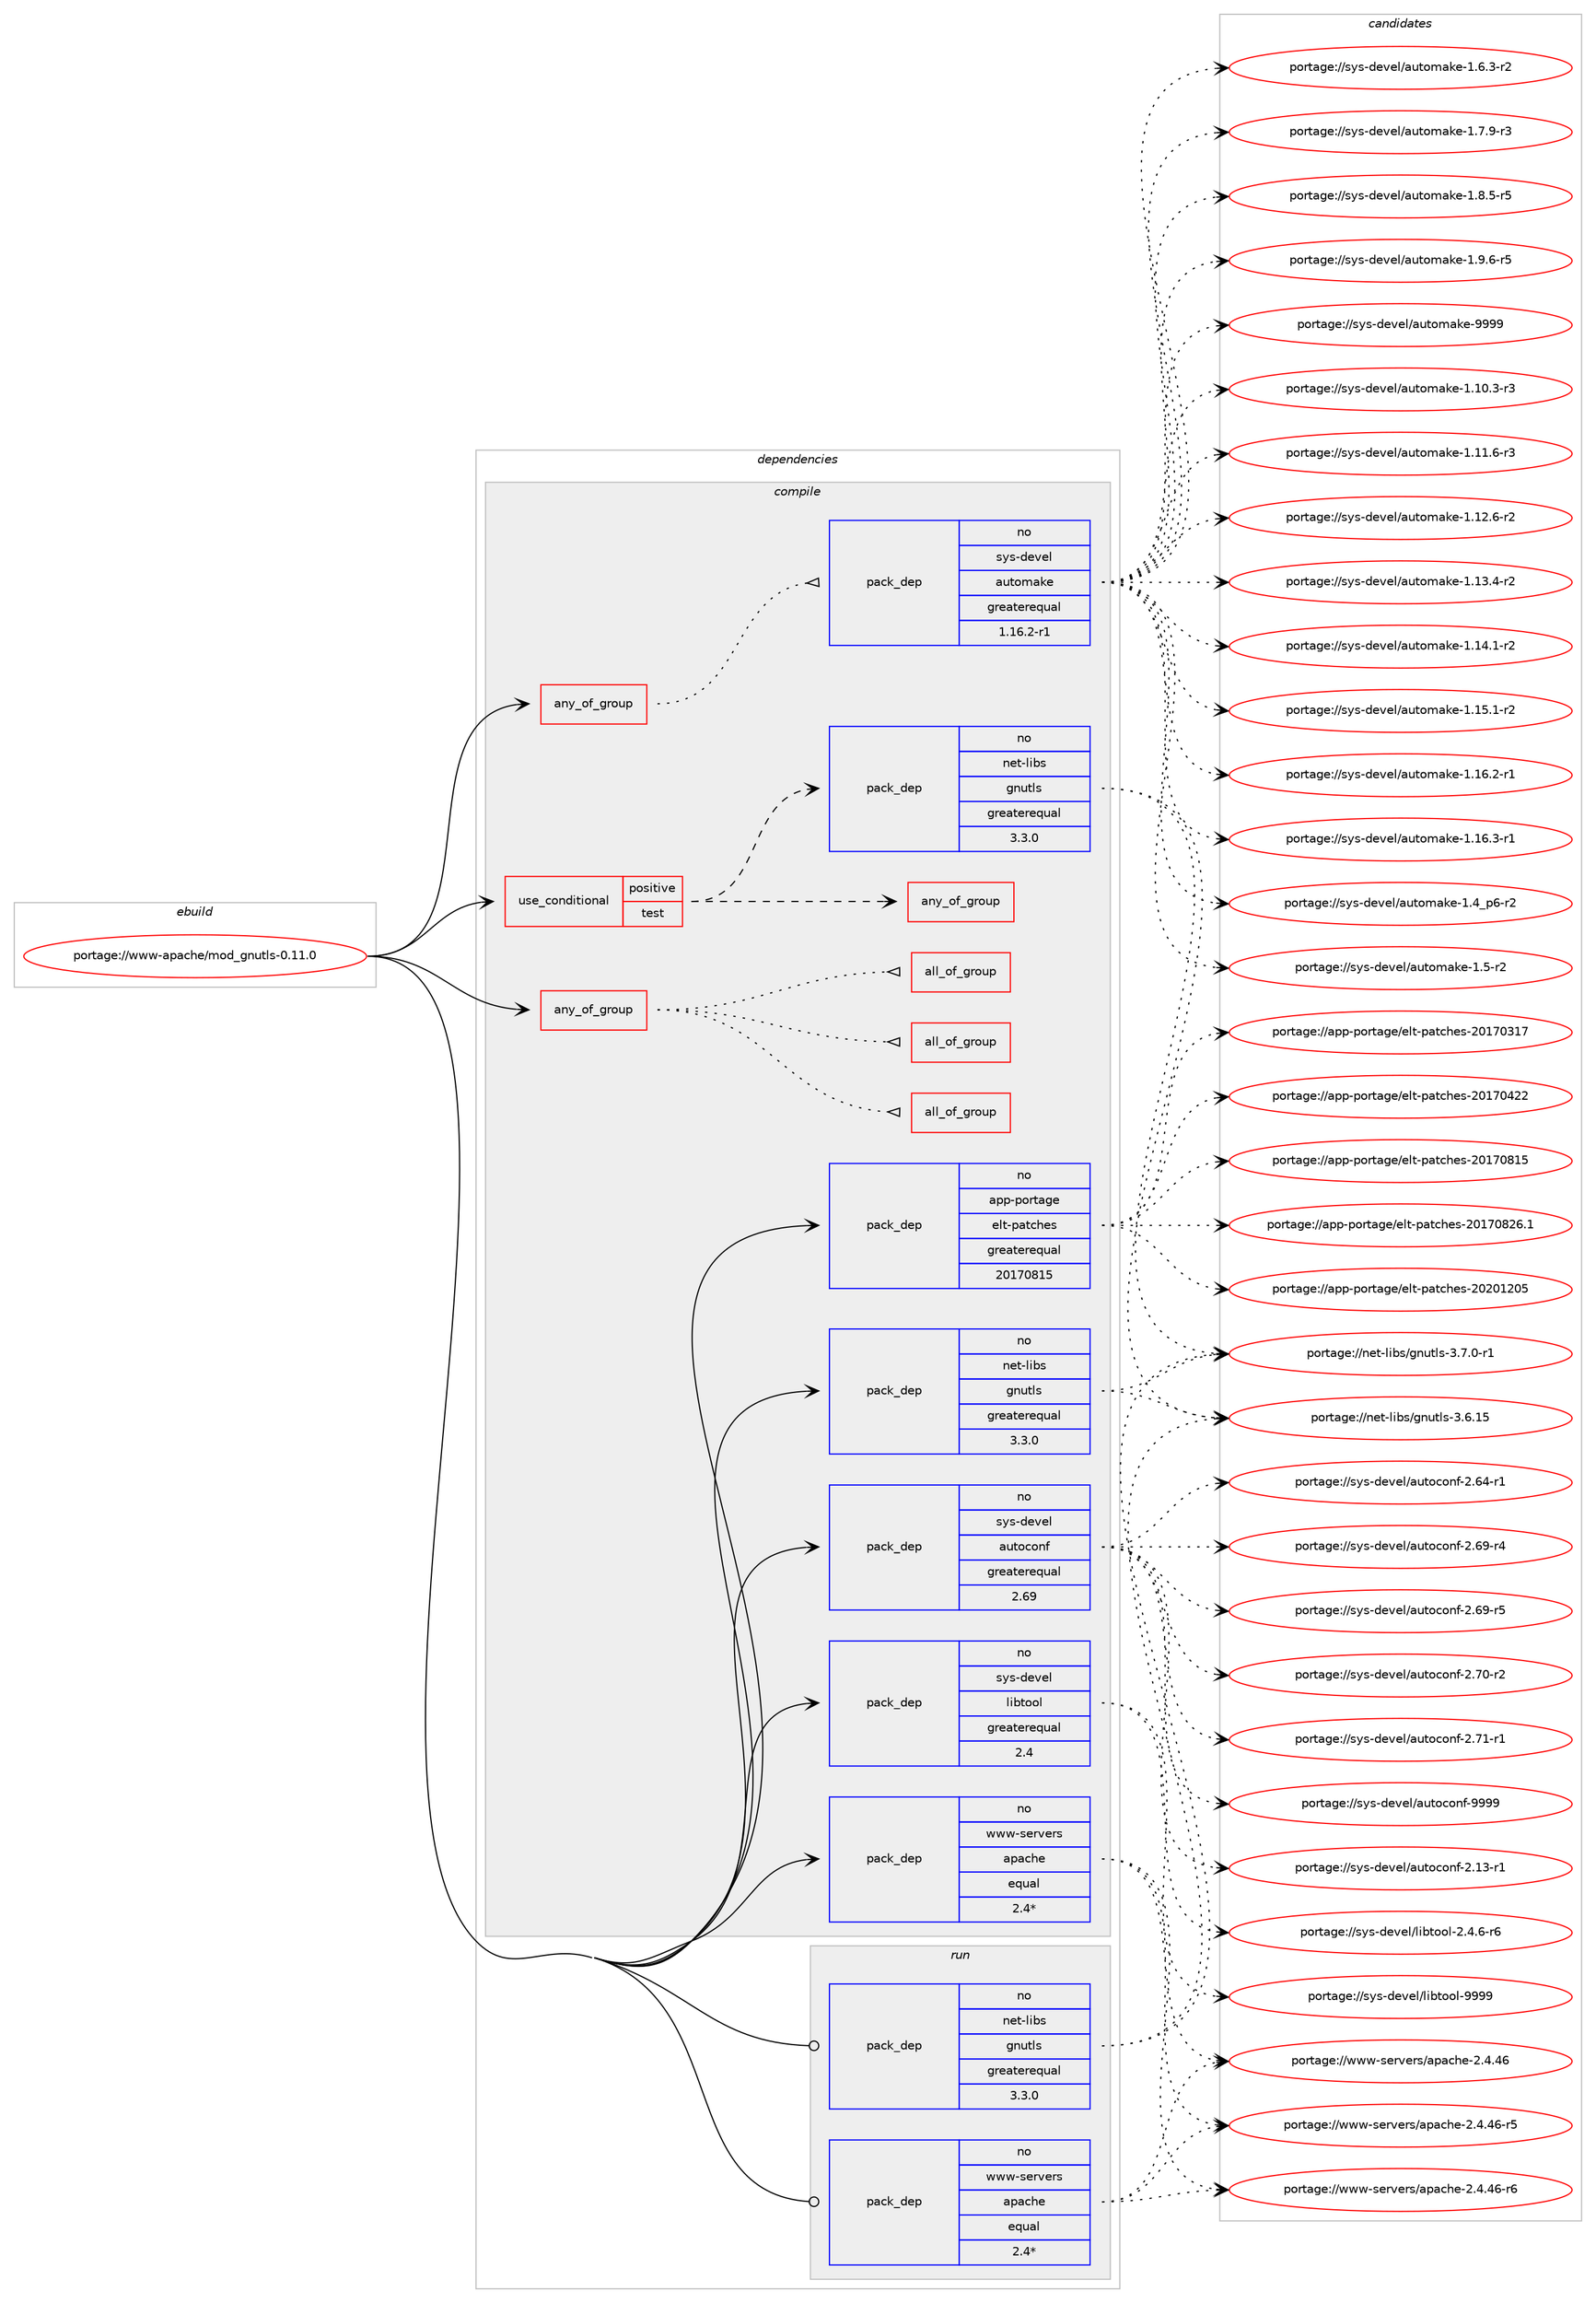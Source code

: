 digraph prolog {

# *************
# Graph options
# *************

newrank=true;
concentrate=true;
compound=true;
graph [rankdir=LR,fontname=Helvetica,fontsize=10,ranksep=1.5];#, ranksep=2.5, nodesep=0.2];
edge  [arrowhead=vee];
node  [fontname=Helvetica,fontsize=10];

# **********
# The ebuild
# **********

subgraph cluster_leftcol {
color=gray;
rank=same;
label=<<i>ebuild</i>>;
id [label="portage://www-apache/mod_gnutls-0.11.0", color=red, width=4, href="../www-apache/mod_gnutls-0.11.0.svg"];
}

# ****************
# The dependencies
# ****************

subgraph cluster_midcol {
color=gray;
label=<<i>dependencies</i>>;
subgraph cluster_compile {
fillcolor="#eeeeee";
style=filled;
label=<<i>compile</i>>;
subgraph any63 {
dependency3347 [label=<<TABLE BORDER="0" CELLBORDER="1" CELLSPACING="0" CELLPADDING="4"><TR><TD CELLPADDING="10">any_of_group</TD></TR></TABLE>>, shape=none, color=red];subgraph all3 {
dependency3348 [label=<<TABLE BORDER="0" CELLBORDER="1" CELLSPACING="0" CELLPADDING="4"><TR><TD CELLPADDING="10">all_of_group</TD></TR></TABLE>>, shape=none, color=red];# *** BEGIN UNKNOWN DEPENDENCY TYPE (TODO) ***
# dependency3348 -> package_dependency(portage://www-apache/mod_gnutls-0.11.0,install,no,dev-lang,python,none,[,,],[slot(3.9)],[])
# *** END UNKNOWN DEPENDENCY TYPE (TODO) ***

# *** BEGIN UNKNOWN DEPENDENCY TYPE (TODO) ***
# dependency3348 -> package_dependency(portage://www-apache/mod_gnutls-0.11.0,install,no,dev-python,pyyaml,none,[,,],[],[use(enable(python_targets_python3_9),negative),use(disable(python_single_target_python3_9),negative)])
# *** END UNKNOWN DEPENDENCY TYPE (TODO) ***

}
dependency3347:e -> dependency3348:w [weight=20,style="dotted",arrowhead="oinv"];
subgraph all4 {
dependency3349 [label=<<TABLE BORDER="0" CELLBORDER="1" CELLSPACING="0" CELLPADDING="4"><TR><TD CELLPADDING="10">all_of_group</TD></TR></TABLE>>, shape=none, color=red];# *** BEGIN UNKNOWN DEPENDENCY TYPE (TODO) ***
# dependency3349 -> package_dependency(portage://www-apache/mod_gnutls-0.11.0,install,no,dev-lang,python,none,[,,],[slot(3.8)],[])
# *** END UNKNOWN DEPENDENCY TYPE (TODO) ***

# *** BEGIN UNKNOWN DEPENDENCY TYPE (TODO) ***
# dependency3349 -> package_dependency(portage://www-apache/mod_gnutls-0.11.0,install,no,dev-python,pyyaml,none,[,,],[],[use(enable(python_targets_python3_8),negative),use(disable(python_single_target_python3_8),negative)])
# *** END UNKNOWN DEPENDENCY TYPE (TODO) ***

}
dependency3347:e -> dependency3349:w [weight=20,style="dotted",arrowhead="oinv"];
subgraph all5 {
dependency3350 [label=<<TABLE BORDER="0" CELLBORDER="1" CELLSPACING="0" CELLPADDING="4"><TR><TD CELLPADDING="10">all_of_group</TD></TR></TABLE>>, shape=none, color=red];# *** BEGIN UNKNOWN DEPENDENCY TYPE (TODO) ***
# dependency3350 -> package_dependency(portage://www-apache/mod_gnutls-0.11.0,install,no,dev-lang,python,none,[,,],[slot(3.7)],[])
# *** END UNKNOWN DEPENDENCY TYPE (TODO) ***

# *** BEGIN UNKNOWN DEPENDENCY TYPE (TODO) ***
# dependency3350 -> package_dependency(portage://www-apache/mod_gnutls-0.11.0,install,no,dev-python,pyyaml,none,[,,],[],[use(enable(python_targets_python3_7),negative),use(disable(python_single_target_python3_7),negative)])
# *** END UNKNOWN DEPENDENCY TYPE (TODO) ***

}
dependency3347:e -> dependency3350:w [weight=20,style="dotted",arrowhead="oinv"];
}
id:e -> dependency3347:w [weight=20,style="solid",arrowhead="vee"];
subgraph any64 {
dependency3351 [label=<<TABLE BORDER="0" CELLBORDER="1" CELLSPACING="0" CELLPADDING="4"><TR><TD CELLPADDING="10">any_of_group</TD></TR></TABLE>>, shape=none, color=red];subgraph pack1105 {
dependency3352 [label=<<TABLE BORDER="0" CELLBORDER="1" CELLSPACING="0" CELLPADDING="4" WIDTH="220"><TR><TD ROWSPAN="6" CELLPADDING="30">pack_dep</TD></TR><TR><TD WIDTH="110">no</TD></TR><TR><TD>sys-devel</TD></TR><TR><TD>automake</TD></TR><TR><TD>greaterequal</TD></TR><TR><TD>1.16.2-r1</TD></TR></TABLE>>, shape=none, color=blue];
}
dependency3351:e -> dependency3352:w [weight=20,style="dotted",arrowhead="oinv"];
}
id:e -> dependency3351:w [weight=20,style="solid",arrowhead="vee"];
subgraph cond2179 {
dependency3353 [label=<<TABLE BORDER="0" CELLBORDER="1" CELLSPACING="0" CELLPADDING="4"><TR><TD ROWSPAN="3" CELLPADDING="10">use_conditional</TD></TR><TR><TD>positive</TD></TR><TR><TD>test</TD></TR></TABLE>>, shape=none, color=red];
# *** BEGIN UNKNOWN DEPENDENCY TYPE (TODO) ***
# dependency3353 -> package_dependency(portage://www-apache/mod_gnutls-0.11.0,install,no,app-crypt,monkeysphere,none,[,,],[],[])
# *** END UNKNOWN DEPENDENCY TYPE (TODO) ***

subgraph pack1106 {
dependency3354 [label=<<TABLE BORDER="0" CELLBORDER="1" CELLSPACING="0" CELLPADDING="4" WIDTH="220"><TR><TD ROWSPAN="6" CELLPADDING="30">pack_dep</TD></TR><TR><TD WIDTH="110">no</TD></TR><TR><TD>net-libs</TD></TR><TR><TD>gnutls</TD></TR><TR><TD>greaterequal</TD></TR><TR><TD>3.3.0</TD></TR></TABLE>>, shape=none, color=blue];
}
dependency3353:e -> dependency3354:w [weight=20,style="dashed",arrowhead="vee"];
# *** BEGIN UNKNOWN DEPENDENCY TYPE (TODO) ***
# dependency3353 -> package_dependency(portage://www-apache/mod_gnutls-0.11.0,install,no,net-misc,curl,none,[,,],[],[])
# *** END UNKNOWN DEPENDENCY TYPE (TODO) ***

subgraph any65 {
dependency3355 [label=<<TABLE BORDER="0" CELLBORDER="1" CELLSPACING="0" CELLPADDING="4"><TR><TD CELLPADDING="10">any_of_group</TD></TR></TABLE>>, shape=none, color=red];# *** BEGIN UNKNOWN DEPENDENCY TYPE (TODO) ***
# dependency3355 -> package_dependency(portage://www-apache/mod_gnutls-0.11.0,install,no,www-servers,apache,none,[,,],[],[use(enable(apache2_mpms_worker),none),use(enable(apache2_modules_proxy),none),use(enable(apache2_modules_proxy_http),none)])
# *** END UNKNOWN DEPENDENCY TYPE (TODO) ***

# *** BEGIN UNKNOWN DEPENDENCY TYPE (TODO) ***
# dependency3355 -> package_dependency(portage://www-apache/mod_gnutls-0.11.0,install,no,www-servers,apache,none,[,,],[],[use(enable(apache2_mpms_prefork),none),use(enable(apache2_modules_proxy),none),use(enable(apache2_modules_proxy_http),none)])
# *** END UNKNOWN DEPENDENCY TYPE (TODO) ***

# *** BEGIN UNKNOWN DEPENDENCY TYPE (TODO) ***
# dependency3355 -> package_dependency(portage://www-apache/mod_gnutls-0.11.0,install,no,www-servers,apache,none,[,,],[],[use(enable(apache2_mpms_event),none),use(enable(apache2_modules_proxy),none),use(enable(apache2_modules_proxy_http),none)])
# *** END UNKNOWN DEPENDENCY TYPE (TODO) ***

}
dependency3353:e -> dependency3355:w [weight=20,style="dashed",arrowhead="vee"];
}
id:e -> dependency3353:w [weight=20,style="solid",arrowhead="vee"];
subgraph pack1107 {
dependency3356 [label=<<TABLE BORDER="0" CELLBORDER="1" CELLSPACING="0" CELLPADDING="4" WIDTH="220"><TR><TD ROWSPAN="6" CELLPADDING="30">pack_dep</TD></TR><TR><TD WIDTH="110">no</TD></TR><TR><TD>app-portage</TD></TR><TR><TD>elt-patches</TD></TR><TR><TD>greaterequal</TD></TR><TR><TD>20170815</TD></TR></TABLE>>, shape=none, color=blue];
}
id:e -> dependency3356:w [weight=20,style="solid",arrowhead="vee"];
subgraph pack1108 {
dependency3357 [label=<<TABLE BORDER="0" CELLBORDER="1" CELLSPACING="0" CELLPADDING="4" WIDTH="220"><TR><TD ROWSPAN="6" CELLPADDING="30">pack_dep</TD></TR><TR><TD WIDTH="110">no</TD></TR><TR><TD>net-libs</TD></TR><TR><TD>gnutls</TD></TR><TR><TD>greaterequal</TD></TR><TR><TD>3.3.0</TD></TR></TABLE>>, shape=none, color=blue];
}
id:e -> dependency3357:w [weight=20,style="solid",arrowhead="vee"];
subgraph pack1109 {
dependency3358 [label=<<TABLE BORDER="0" CELLBORDER="1" CELLSPACING="0" CELLPADDING="4" WIDTH="220"><TR><TD ROWSPAN="6" CELLPADDING="30">pack_dep</TD></TR><TR><TD WIDTH="110">no</TD></TR><TR><TD>sys-devel</TD></TR><TR><TD>autoconf</TD></TR><TR><TD>greaterequal</TD></TR><TR><TD>2.69</TD></TR></TABLE>>, shape=none, color=blue];
}
id:e -> dependency3358:w [weight=20,style="solid",arrowhead="vee"];
subgraph pack1110 {
dependency3359 [label=<<TABLE BORDER="0" CELLBORDER="1" CELLSPACING="0" CELLPADDING="4" WIDTH="220"><TR><TD ROWSPAN="6" CELLPADDING="30">pack_dep</TD></TR><TR><TD WIDTH="110">no</TD></TR><TR><TD>sys-devel</TD></TR><TR><TD>libtool</TD></TR><TR><TD>greaterequal</TD></TR><TR><TD>2.4</TD></TR></TABLE>>, shape=none, color=blue];
}
id:e -> dependency3359:w [weight=20,style="solid",arrowhead="vee"];
# *** BEGIN UNKNOWN DEPENDENCY TYPE (TODO) ***
# id -> package_dependency(portage://www-apache/mod_gnutls-0.11.0,install,no,virtual,pkgconfig,none,[,,],[],[])
# *** END UNKNOWN DEPENDENCY TYPE (TODO) ***

subgraph pack1111 {
dependency3360 [label=<<TABLE BORDER="0" CELLBORDER="1" CELLSPACING="0" CELLPADDING="4" WIDTH="220"><TR><TD ROWSPAN="6" CELLPADDING="30">pack_dep</TD></TR><TR><TD WIDTH="110">no</TD></TR><TR><TD>www-servers</TD></TR><TR><TD>apache</TD></TR><TR><TD>equal</TD></TR><TR><TD>2.4*</TD></TR></TABLE>>, shape=none, color=blue];
}
id:e -> dependency3360:w [weight=20,style="solid",arrowhead="vee"];
}
subgraph cluster_compileandrun {
fillcolor="#eeeeee";
style=filled;
label=<<i>compile and run</i>>;
}
subgraph cluster_run {
fillcolor="#eeeeee";
style=filled;
label=<<i>run</i>>;
subgraph pack1112 {
dependency3361 [label=<<TABLE BORDER="0" CELLBORDER="1" CELLSPACING="0" CELLPADDING="4" WIDTH="220"><TR><TD ROWSPAN="6" CELLPADDING="30">pack_dep</TD></TR><TR><TD WIDTH="110">no</TD></TR><TR><TD>net-libs</TD></TR><TR><TD>gnutls</TD></TR><TR><TD>greaterequal</TD></TR><TR><TD>3.3.0</TD></TR></TABLE>>, shape=none, color=blue];
}
id:e -> dependency3361:w [weight=20,style="solid",arrowhead="odot"];
subgraph pack1113 {
dependency3362 [label=<<TABLE BORDER="0" CELLBORDER="1" CELLSPACING="0" CELLPADDING="4" WIDTH="220"><TR><TD ROWSPAN="6" CELLPADDING="30">pack_dep</TD></TR><TR><TD WIDTH="110">no</TD></TR><TR><TD>www-servers</TD></TR><TR><TD>apache</TD></TR><TR><TD>equal</TD></TR><TR><TD>2.4*</TD></TR></TABLE>>, shape=none, color=blue];
}
id:e -> dependency3362:w [weight=20,style="solid",arrowhead="odot"];
}
}

# **************
# The candidates
# **************

subgraph cluster_choices {
rank=same;
color=gray;
label=<<i>candidates</i>>;

subgraph choice1105 {
color=black;
nodesep=1;
choice11512111545100101118101108479711711611110997107101454946494846514511451 [label="portage://sys-devel/automake-1.10.3-r3", color=red, width=4,href="../sys-devel/automake-1.10.3-r3.svg"];
choice11512111545100101118101108479711711611110997107101454946494946544511451 [label="portage://sys-devel/automake-1.11.6-r3", color=red, width=4,href="../sys-devel/automake-1.11.6-r3.svg"];
choice11512111545100101118101108479711711611110997107101454946495046544511450 [label="portage://sys-devel/automake-1.12.6-r2", color=red, width=4,href="../sys-devel/automake-1.12.6-r2.svg"];
choice11512111545100101118101108479711711611110997107101454946495146524511450 [label="portage://sys-devel/automake-1.13.4-r2", color=red, width=4,href="../sys-devel/automake-1.13.4-r2.svg"];
choice11512111545100101118101108479711711611110997107101454946495246494511450 [label="portage://sys-devel/automake-1.14.1-r2", color=red, width=4,href="../sys-devel/automake-1.14.1-r2.svg"];
choice11512111545100101118101108479711711611110997107101454946495346494511450 [label="portage://sys-devel/automake-1.15.1-r2", color=red, width=4,href="../sys-devel/automake-1.15.1-r2.svg"];
choice11512111545100101118101108479711711611110997107101454946495446504511449 [label="portage://sys-devel/automake-1.16.2-r1", color=red, width=4,href="../sys-devel/automake-1.16.2-r1.svg"];
choice11512111545100101118101108479711711611110997107101454946495446514511449 [label="portage://sys-devel/automake-1.16.3-r1", color=red, width=4,href="../sys-devel/automake-1.16.3-r1.svg"];
choice115121115451001011181011084797117116111109971071014549465295112544511450 [label="portage://sys-devel/automake-1.4_p6-r2", color=red, width=4,href="../sys-devel/automake-1.4_p6-r2.svg"];
choice11512111545100101118101108479711711611110997107101454946534511450 [label="portage://sys-devel/automake-1.5-r2", color=red, width=4,href="../sys-devel/automake-1.5-r2.svg"];
choice115121115451001011181011084797117116111109971071014549465446514511450 [label="portage://sys-devel/automake-1.6.3-r2", color=red, width=4,href="../sys-devel/automake-1.6.3-r2.svg"];
choice115121115451001011181011084797117116111109971071014549465546574511451 [label="portage://sys-devel/automake-1.7.9-r3", color=red, width=4,href="../sys-devel/automake-1.7.9-r3.svg"];
choice115121115451001011181011084797117116111109971071014549465646534511453 [label="portage://sys-devel/automake-1.8.5-r5", color=red, width=4,href="../sys-devel/automake-1.8.5-r5.svg"];
choice115121115451001011181011084797117116111109971071014549465746544511453 [label="portage://sys-devel/automake-1.9.6-r5", color=red, width=4,href="../sys-devel/automake-1.9.6-r5.svg"];
choice115121115451001011181011084797117116111109971071014557575757 [label="portage://sys-devel/automake-9999", color=red, width=4,href="../sys-devel/automake-9999.svg"];
dependency3352:e -> choice11512111545100101118101108479711711611110997107101454946494846514511451:w [style=dotted,weight="100"];
dependency3352:e -> choice11512111545100101118101108479711711611110997107101454946494946544511451:w [style=dotted,weight="100"];
dependency3352:e -> choice11512111545100101118101108479711711611110997107101454946495046544511450:w [style=dotted,weight="100"];
dependency3352:e -> choice11512111545100101118101108479711711611110997107101454946495146524511450:w [style=dotted,weight="100"];
dependency3352:e -> choice11512111545100101118101108479711711611110997107101454946495246494511450:w [style=dotted,weight="100"];
dependency3352:e -> choice11512111545100101118101108479711711611110997107101454946495346494511450:w [style=dotted,weight="100"];
dependency3352:e -> choice11512111545100101118101108479711711611110997107101454946495446504511449:w [style=dotted,weight="100"];
dependency3352:e -> choice11512111545100101118101108479711711611110997107101454946495446514511449:w [style=dotted,weight="100"];
dependency3352:e -> choice115121115451001011181011084797117116111109971071014549465295112544511450:w [style=dotted,weight="100"];
dependency3352:e -> choice11512111545100101118101108479711711611110997107101454946534511450:w [style=dotted,weight="100"];
dependency3352:e -> choice115121115451001011181011084797117116111109971071014549465446514511450:w [style=dotted,weight="100"];
dependency3352:e -> choice115121115451001011181011084797117116111109971071014549465546574511451:w [style=dotted,weight="100"];
dependency3352:e -> choice115121115451001011181011084797117116111109971071014549465646534511453:w [style=dotted,weight="100"];
dependency3352:e -> choice115121115451001011181011084797117116111109971071014549465746544511453:w [style=dotted,weight="100"];
dependency3352:e -> choice115121115451001011181011084797117116111109971071014557575757:w [style=dotted,weight="100"];
}
subgraph choice1106 {
color=black;
nodesep=1;
choice11010111645108105981154710311011711610811545514654464953 [label="portage://net-libs/gnutls-3.6.15", color=red, width=4,href="../net-libs/gnutls-3.6.15.svg"];
choice1101011164510810598115471031101171161081154551465546484511449 [label="portage://net-libs/gnutls-3.7.0-r1", color=red, width=4,href="../net-libs/gnutls-3.7.0-r1.svg"];
dependency3354:e -> choice11010111645108105981154710311011711610811545514654464953:w [style=dotted,weight="100"];
dependency3354:e -> choice1101011164510810598115471031101171161081154551465546484511449:w [style=dotted,weight="100"];
}
subgraph choice1107 {
color=black;
nodesep=1;
choice97112112451121111141169710310147101108116451129711699104101115455048495548514955 [label="portage://app-portage/elt-patches-20170317", color=red, width=4,href="../app-portage/elt-patches-20170317.svg"];
choice97112112451121111141169710310147101108116451129711699104101115455048495548525050 [label="portage://app-portage/elt-patches-20170422", color=red, width=4,href="../app-portage/elt-patches-20170422.svg"];
choice97112112451121111141169710310147101108116451129711699104101115455048495548564953 [label="portage://app-portage/elt-patches-20170815", color=red, width=4,href="../app-portage/elt-patches-20170815.svg"];
choice971121124511211111411697103101471011081164511297116991041011154550484955485650544649 [label="portage://app-portage/elt-patches-20170826.1", color=red, width=4,href="../app-portage/elt-patches-20170826.1.svg"];
choice97112112451121111141169710310147101108116451129711699104101115455048504849504853 [label="portage://app-portage/elt-patches-20201205", color=red, width=4,href="../app-portage/elt-patches-20201205.svg"];
dependency3356:e -> choice97112112451121111141169710310147101108116451129711699104101115455048495548514955:w [style=dotted,weight="100"];
dependency3356:e -> choice97112112451121111141169710310147101108116451129711699104101115455048495548525050:w [style=dotted,weight="100"];
dependency3356:e -> choice97112112451121111141169710310147101108116451129711699104101115455048495548564953:w [style=dotted,weight="100"];
dependency3356:e -> choice971121124511211111411697103101471011081164511297116991041011154550484955485650544649:w [style=dotted,weight="100"];
dependency3356:e -> choice97112112451121111141169710310147101108116451129711699104101115455048504849504853:w [style=dotted,weight="100"];
}
subgraph choice1108 {
color=black;
nodesep=1;
choice11010111645108105981154710311011711610811545514654464953 [label="portage://net-libs/gnutls-3.6.15", color=red, width=4,href="../net-libs/gnutls-3.6.15.svg"];
choice1101011164510810598115471031101171161081154551465546484511449 [label="portage://net-libs/gnutls-3.7.0-r1", color=red, width=4,href="../net-libs/gnutls-3.7.0-r1.svg"];
dependency3357:e -> choice11010111645108105981154710311011711610811545514654464953:w [style=dotted,weight="100"];
dependency3357:e -> choice1101011164510810598115471031101171161081154551465546484511449:w [style=dotted,weight="100"];
}
subgraph choice1109 {
color=black;
nodesep=1;
choice1151211154510010111810110847971171161119911111010245504649514511449 [label="portage://sys-devel/autoconf-2.13-r1", color=red, width=4,href="../sys-devel/autoconf-2.13-r1.svg"];
choice1151211154510010111810110847971171161119911111010245504654524511449 [label="portage://sys-devel/autoconf-2.64-r1", color=red, width=4,href="../sys-devel/autoconf-2.64-r1.svg"];
choice1151211154510010111810110847971171161119911111010245504654574511452 [label="portage://sys-devel/autoconf-2.69-r4", color=red, width=4,href="../sys-devel/autoconf-2.69-r4.svg"];
choice1151211154510010111810110847971171161119911111010245504654574511453 [label="portage://sys-devel/autoconf-2.69-r5", color=red, width=4,href="../sys-devel/autoconf-2.69-r5.svg"];
choice1151211154510010111810110847971171161119911111010245504655484511450 [label="portage://sys-devel/autoconf-2.70-r2", color=red, width=4,href="../sys-devel/autoconf-2.70-r2.svg"];
choice1151211154510010111810110847971171161119911111010245504655494511449 [label="portage://sys-devel/autoconf-2.71-r1", color=red, width=4,href="../sys-devel/autoconf-2.71-r1.svg"];
choice115121115451001011181011084797117116111991111101024557575757 [label="portage://sys-devel/autoconf-9999", color=red, width=4,href="../sys-devel/autoconf-9999.svg"];
dependency3358:e -> choice1151211154510010111810110847971171161119911111010245504649514511449:w [style=dotted,weight="100"];
dependency3358:e -> choice1151211154510010111810110847971171161119911111010245504654524511449:w [style=dotted,weight="100"];
dependency3358:e -> choice1151211154510010111810110847971171161119911111010245504654574511452:w [style=dotted,weight="100"];
dependency3358:e -> choice1151211154510010111810110847971171161119911111010245504654574511453:w [style=dotted,weight="100"];
dependency3358:e -> choice1151211154510010111810110847971171161119911111010245504655484511450:w [style=dotted,weight="100"];
dependency3358:e -> choice1151211154510010111810110847971171161119911111010245504655494511449:w [style=dotted,weight="100"];
dependency3358:e -> choice115121115451001011181011084797117116111991111101024557575757:w [style=dotted,weight="100"];
}
subgraph choice1110 {
color=black;
nodesep=1;
choice1151211154510010111810110847108105981161111111084550465246544511454 [label="portage://sys-devel/libtool-2.4.6-r6", color=red, width=4,href="../sys-devel/libtool-2.4.6-r6.svg"];
choice1151211154510010111810110847108105981161111111084557575757 [label="portage://sys-devel/libtool-9999", color=red, width=4,href="../sys-devel/libtool-9999.svg"];
dependency3359:e -> choice1151211154510010111810110847108105981161111111084550465246544511454:w [style=dotted,weight="100"];
dependency3359:e -> choice1151211154510010111810110847108105981161111111084557575757:w [style=dotted,weight="100"];
}
subgraph choice1111 {
color=black;
nodesep=1;
choice119119119451151011141181011141154797112979910410145504652465254 [label="portage://www-servers/apache-2.4.46", color=red, width=4,href="../www-servers/apache-2.4.46.svg"];
choice1191191194511510111411810111411547971129799104101455046524652544511453 [label="portage://www-servers/apache-2.4.46-r5", color=red, width=4,href="../www-servers/apache-2.4.46-r5.svg"];
choice1191191194511510111411810111411547971129799104101455046524652544511454 [label="portage://www-servers/apache-2.4.46-r6", color=red, width=4,href="../www-servers/apache-2.4.46-r6.svg"];
dependency3360:e -> choice119119119451151011141181011141154797112979910410145504652465254:w [style=dotted,weight="100"];
dependency3360:e -> choice1191191194511510111411810111411547971129799104101455046524652544511453:w [style=dotted,weight="100"];
dependency3360:e -> choice1191191194511510111411810111411547971129799104101455046524652544511454:w [style=dotted,weight="100"];
}
subgraph choice1112 {
color=black;
nodesep=1;
choice11010111645108105981154710311011711610811545514654464953 [label="portage://net-libs/gnutls-3.6.15", color=red, width=4,href="../net-libs/gnutls-3.6.15.svg"];
choice1101011164510810598115471031101171161081154551465546484511449 [label="portage://net-libs/gnutls-3.7.0-r1", color=red, width=4,href="../net-libs/gnutls-3.7.0-r1.svg"];
dependency3361:e -> choice11010111645108105981154710311011711610811545514654464953:w [style=dotted,weight="100"];
dependency3361:e -> choice1101011164510810598115471031101171161081154551465546484511449:w [style=dotted,weight="100"];
}
subgraph choice1113 {
color=black;
nodesep=1;
choice119119119451151011141181011141154797112979910410145504652465254 [label="portage://www-servers/apache-2.4.46", color=red, width=4,href="../www-servers/apache-2.4.46.svg"];
choice1191191194511510111411810111411547971129799104101455046524652544511453 [label="portage://www-servers/apache-2.4.46-r5", color=red, width=4,href="../www-servers/apache-2.4.46-r5.svg"];
choice1191191194511510111411810111411547971129799104101455046524652544511454 [label="portage://www-servers/apache-2.4.46-r6", color=red, width=4,href="../www-servers/apache-2.4.46-r6.svg"];
dependency3362:e -> choice119119119451151011141181011141154797112979910410145504652465254:w [style=dotted,weight="100"];
dependency3362:e -> choice1191191194511510111411810111411547971129799104101455046524652544511453:w [style=dotted,weight="100"];
dependency3362:e -> choice1191191194511510111411810111411547971129799104101455046524652544511454:w [style=dotted,weight="100"];
}
}

}

